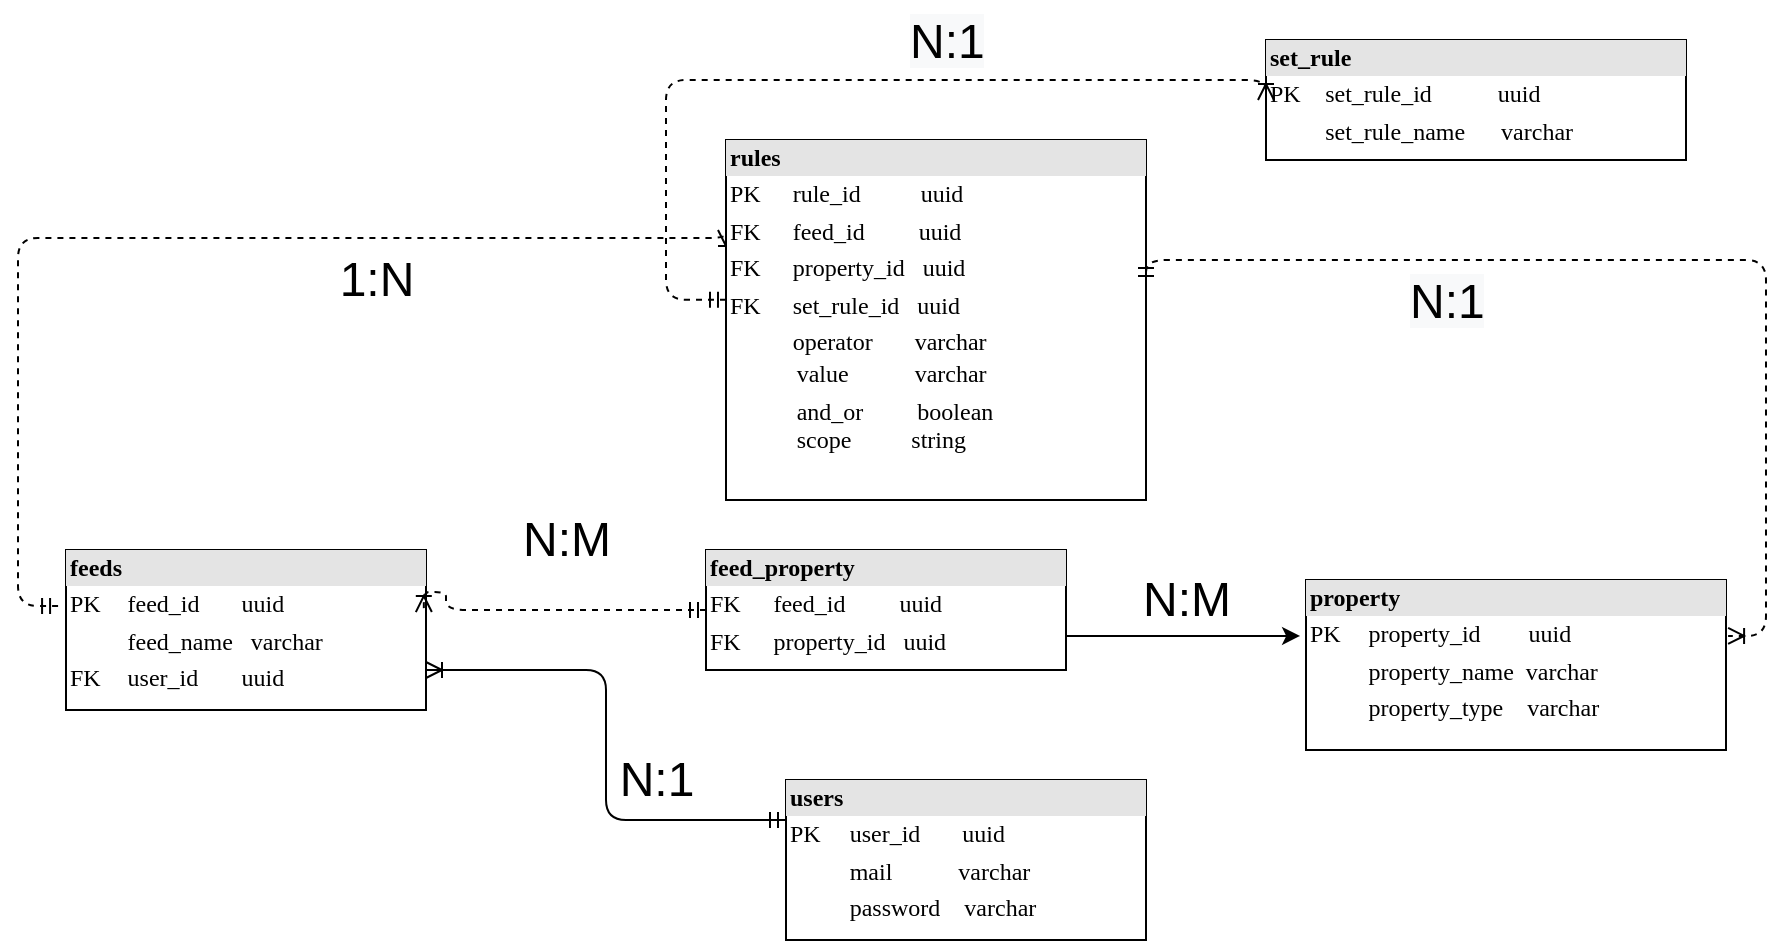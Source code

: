 <mxfile version="13.9.9" type="device"><diagram name="Page-1" id="2ca16b54-16f6-2749-3443-fa8db7711227"><mxGraphModel dx="1017" dy="585" grid="1" gridSize="10" guides="1" tooltips="1" connect="1" arrows="1" fold="1" page="1" pageScale="1" pageWidth="1100" pageHeight="850" background="none" math="0" shadow="0"><root><mxCell id="0"/><mxCell id="1" parent="0"/><mxCell id="2ed32ef02a7f4228-18" style="edgeStyle=orthogonalEdgeStyle;html=1;entryX=0;entryY=0.25;dashed=1;labelBackgroundColor=none;startArrow=ERmandOne;endArrow=ERoneToMany;fontFamily=Verdana;fontSize=12;align=left;entryDx=0;entryDy=0;exitX=-0.022;exitY=0.35;exitDx=0;exitDy=0;exitPerimeter=0;" parent="1" source="2ed32ef02a7f4228-4" target="2ed32ef02a7f4228-7" edge="1"><mxGeometry relative="1" as="geometry"><mxPoint x="440" y="190" as="sourcePoint"/><Array as="points"><mxPoint x="136" y="269"/><mxPoint x="490" y="269"/></Array></mxGeometry></mxCell><mxCell id="2ed32ef02a7f4228-16" style="edgeStyle=orthogonalEdgeStyle;html=1;labelBackgroundColor=none;startArrow=ERmandOne;endArrow=ERoneToMany;fontFamily=Verdana;fontSize=12;align=left;entryX=1;entryY=0.75;entryDx=0;entryDy=0;exitX=0;exitY=0.25;exitDx=0;exitDy=0;" parent="1" source="2ed32ef02a7f4228-3" target="2ed32ef02a7f4228-4" edge="1"><mxGeometry relative="1" as="geometry"/></mxCell><mxCell id="2ed32ef02a7f4228-3" value="&lt;div style=&quot;box-sizing: border-box ; width: 100% ; background: #e4e4e4 ; padding: 2px&quot;&gt;&lt;b&gt;users&lt;/b&gt;&lt;/div&gt;&lt;table style=&quot;width: 100% ; font-size: 1em&quot; cellpadding=&quot;2&quot; cellspacing=&quot;0&quot;&gt;&lt;tbody&gt;&lt;tr&gt;&lt;td&gt;PK&lt;/td&gt;&lt;td&gt;user_id&amp;nbsp; &amp;nbsp; &amp;nbsp; &amp;nbsp;uuid&lt;/td&gt;&lt;/tr&gt;&lt;tr&gt;&lt;td&gt;&lt;br&gt;&lt;/td&gt;&lt;td&gt;mail&amp;nbsp; &amp;nbsp; &amp;nbsp; &amp;nbsp; &amp;nbsp; &amp;nbsp;varchar&lt;/td&gt;&lt;/tr&gt;&lt;tr&gt;&lt;td&gt;&lt;/td&gt;&lt;td&gt;password&amp;nbsp; &amp;nbsp; varchar&lt;/td&gt;&lt;/tr&gt;&lt;tr&gt;&lt;td&gt;&lt;br&gt;&lt;/td&gt;&lt;td&gt;&lt;br&gt;&lt;/td&gt;&lt;/tr&gt;&lt;/tbody&gt;&lt;/table&gt;" style="verticalAlign=top;align=left;overflow=fill;html=1;rounded=0;shadow=0;comic=0;labelBackgroundColor=none;strokeWidth=1;fontFamily=Verdana;fontSize=12" parent="1" vertex="1"><mxGeometry x="520" y="540" width="180" height="80" as="geometry"/></mxCell><mxCell id="2ed32ef02a7f4228-4" value="&lt;div style=&quot;box-sizing: border-box ; width: 100% ; background: #e4e4e4 ; padding: 2px&quot;&gt;&lt;b&gt;feeds&lt;/b&gt;&lt;/div&gt;&lt;table style=&quot;width: 100% ; font-size: 1em&quot; cellpadding=&quot;2&quot; cellspacing=&quot;0&quot;&gt;&lt;tbody&gt;&lt;tr&gt;&lt;td&gt;PK&lt;/td&gt;&lt;td&gt;feed_id&lt;span style=&quot;white-space: pre&quot;&gt;&#9;&lt;/span&gt;&amp;nbsp; &amp;nbsp;uuid&lt;/td&gt;&lt;/tr&gt;&lt;tr&gt;&lt;td&gt;&lt;br&gt;&lt;/td&gt;&lt;td&gt;feed_name&amp;nbsp; &amp;nbsp;varchar&lt;/td&gt;&lt;/tr&gt;&lt;tr&gt;&lt;td&gt;FK&lt;/td&gt;&lt;td&gt;user_id&lt;span style=&quot;white-space: pre&quot;&gt;&#9;&lt;/span&gt;&amp;nbsp; &amp;nbsp;uuid&lt;/td&gt;&lt;/tr&gt;&lt;tr&gt;&lt;td&gt;&lt;br&gt;&lt;/td&gt;&lt;td&gt;&lt;br&gt;&lt;/td&gt;&lt;/tr&gt;&lt;/tbody&gt;&lt;/table&gt;" style="verticalAlign=top;align=left;overflow=fill;html=1;rounded=0;shadow=0;comic=0;labelBackgroundColor=none;strokeWidth=1;fontFamily=Verdana;fontSize=12" parent="1" vertex="1"><mxGeometry x="160" y="425" width="180" height="80" as="geometry"/></mxCell><mxCell id="2ed32ef02a7f4228-7" value="&lt;div style=&quot;box-sizing: border-box ; width: 100% ; background: #e4e4e4 ; padding: 2px&quot;&gt;&lt;b&gt;rules&lt;/b&gt;&lt;/div&gt;&lt;table style=&quot;width: 100% ; font-size: 1em&quot; cellpadding=&quot;2&quot; cellspacing=&quot;0&quot;&gt;&lt;tbody&gt;&lt;tr&gt;&lt;td&gt;PK&amp;nbsp; &amp;nbsp;&amp;nbsp;&lt;/td&gt;&lt;td&gt;rule_id&amp;nbsp; &amp;nbsp; &amp;nbsp; &amp;nbsp; &amp;nbsp; uuid&lt;/td&gt;&lt;/tr&gt;&lt;tr&gt;&lt;td&gt;FK&lt;/td&gt;&lt;td&gt;feed_id&lt;span&gt;&#9;&lt;/span&gt;&amp;nbsp; &amp;nbsp; &amp;nbsp; &amp;nbsp; uuid&lt;/td&gt;&lt;/tr&gt;&lt;tr&gt;&lt;td&gt;FK&lt;/td&gt;&lt;td&gt;property_id&amp;nbsp; &amp;nbsp;uuid&lt;/td&gt;&lt;/tr&gt;&lt;tr&gt;&lt;td&gt;FK&lt;/td&gt;&lt;td&gt;set_rule_id&amp;nbsp; &amp;nbsp;uuid&lt;br&gt;&lt;/td&gt;&lt;/tr&gt;&lt;tr&gt;&lt;td&gt;&lt;br&gt;&lt;/td&gt;&lt;td&gt;operator&amp;nbsp; &amp;nbsp; &amp;nbsp; &amp;nbsp;varchar&lt;br&gt;&lt;table style=&quot;font-size: 1em ; width: 180px&quot; cellpadding=&quot;2&quot; cellspacing=&quot;0&quot;&gt;&lt;tbody&gt;&lt;tr&gt;&lt;td&gt;value&amp;nbsp; &amp;nbsp; &amp;nbsp; &amp;nbsp; &amp;nbsp; &amp;nbsp;varchar&lt;br&gt;&lt;/td&gt;&lt;/tr&gt;&lt;tr&gt;&lt;td&gt;and_or&amp;nbsp; &amp;nbsp; &amp;nbsp; &amp;nbsp; &amp;nbsp;boolean&lt;br&gt;scope&amp;nbsp; &amp;nbsp; &amp;nbsp; &amp;nbsp; &amp;nbsp; string&lt;br&gt;&lt;br&gt;&lt;/td&gt;&lt;td&gt;&lt;br&gt;&lt;/td&gt;&lt;/tr&gt;&lt;/tbody&gt;&lt;/table&gt;&lt;/td&gt;&lt;/tr&gt;&lt;/tbody&gt;&lt;/table&gt;" style="verticalAlign=top;align=left;overflow=fill;html=1;rounded=0;shadow=0;comic=0;labelBackgroundColor=none;strokeWidth=1;fontFamily=Verdana;fontSize=12" parent="1" vertex="1"><mxGeometry x="490" y="220" width="210" height="180" as="geometry"/></mxCell><mxCell id="_PqeXHFn4aPkVUvVbuHQ-2" style="edgeStyle=orthogonalEdgeStyle;rounded=0;orthogonalLoop=1;jettySize=auto;html=1;exitX=1;exitY=0.75;exitDx=0;exitDy=0;entryX=-0.014;entryY=0.329;entryDx=0;entryDy=0;entryPerimeter=0;" parent="1" source="2ed32ef02a7f4228-8" target="2ed32ef02a7f4228-9" edge="1"><mxGeometry relative="1" as="geometry"><Array as="points"><mxPoint x="660" y="468"/></Array></mxGeometry></mxCell><mxCell id="2ed32ef02a7f4228-8" value="&lt;div style=&quot;box-sizing: border-box ; width: 100% ; background: #e4e4e4 ; padding: 2px&quot;&gt;&lt;b&gt;feed_property&lt;/b&gt;&lt;/div&gt;&lt;table style=&quot;width: 100% ; font-size: 1em&quot; cellpadding=&quot;2&quot; cellspacing=&quot;0&quot;&gt;&lt;tbody&gt;&lt;tr&gt;&lt;td&gt;FK&lt;br&gt;&lt;/td&gt;&lt;td&gt;feed_id&amp;nbsp; &amp;nbsp; &amp;nbsp; &amp;nbsp; &amp;nbsp;uuid&lt;/td&gt;&lt;/tr&gt;&lt;tr&gt;&lt;td&gt;FK&lt;/td&gt;&lt;td&gt;property_id&amp;nbsp; &amp;nbsp;uuid&lt;/td&gt;&lt;/tr&gt;&lt;tr&gt;&lt;td&gt;&lt;/td&gt;&lt;td&gt;&lt;br&gt;&lt;/td&gt;&lt;/tr&gt;&lt;tr&gt;&lt;td&gt;&lt;/td&gt;&lt;td&gt;&lt;br&gt;&lt;/td&gt;&lt;/tr&gt;&lt;/tbody&gt;&lt;/table&gt;" style="verticalAlign=top;align=left;overflow=fill;html=1;rounded=0;shadow=0;comic=0;labelBackgroundColor=none;strokeWidth=1;fontFamily=Verdana;fontSize=12" parent="1" vertex="1"><mxGeometry x="480" y="425" width="180" height="60" as="geometry"/></mxCell><mxCell id="2ed32ef02a7f4228-9" value="&lt;div style=&quot;box-sizing:border-box;width:100%;background:#e4e4e4;padding:2px;&quot;&gt;&lt;b&gt;property&lt;/b&gt;&lt;/div&gt;&lt;table style=&quot;width:100%;font-size:1em;&quot; cellpadding=&quot;2&quot; cellspacing=&quot;0&quot;&gt;&lt;tbody&gt;&lt;tr&gt;&lt;td&gt;PK&lt;/td&gt;&lt;td&gt;property_id&amp;nbsp; &amp;nbsp; &amp;nbsp; &amp;nbsp; uuid&lt;/td&gt;&lt;/tr&gt;&lt;tr&gt;&lt;td&gt;&lt;br&gt;&lt;/td&gt;&lt;td&gt;property_name&amp;nbsp; varchar&lt;/td&gt;&lt;/tr&gt;&lt;tr&gt;&lt;td&gt;&lt;/td&gt;&lt;td&gt;property_type&amp;nbsp; &amp;nbsp; varchar&lt;/td&gt;&lt;/tr&gt;&lt;/tbody&gt;&lt;/table&gt;" style="verticalAlign=top;align=left;overflow=fill;html=1;rounded=0;shadow=0;comic=0;labelBackgroundColor=none;strokeWidth=1;fontFamily=Verdana;fontSize=12" parent="1" vertex="1"><mxGeometry x="780" y="440" width="210" height="85" as="geometry"/></mxCell><mxCell id="2ed32ef02a7f4228-21" style="edgeStyle=orthogonalEdgeStyle;html=1;entryX=1.005;entryY=0.329;dashed=1;labelBackgroundColor=none;startArrow=ERmandOne;endArrow=ERoneToMany;fontFamily=Verdana;fontSize=12;align=left;exitX=1;exitY=0.4;exitDx=0;exitDy=0;exitPerimeter=0;entryDx=0;entryDy=0;entryPerimeter=0;" parent="1" source="2ed32ef02a7f4228-7" target="2ed32ef02a7f4228-9" edge="1"><mxGeometry relative="1" as="geometry"><mxPoint x="960" y="360" as="sourcePoint"/><Array as="points"><mxPoint x="1010" y="280"/><mxPoint x="1010" y="468"/></Array></mxGeometry></mxCell><mxCell id="_PqeXHFn4aPkVUvVbuHQ-1" style="edgeStyle=orthogonalEdgeStyle;html=1;exitX=0;exitY=0.5;dashed=1;labelBackgroundColor=none;startArrow=ERmandOne;endArrow=ERoneToMany;fontFamily=Verdana;fontSize=12;align=left;entryX=0.994;entryY=0.388;entryDx=0;entryDy=0;entryPerimeter=0;exitDx=0;exitDy=0;" parent="1" source="2ed32ef02a7f4228-8" target="2ed32ef02a7f4228-4" edge="1"><mxGeometry relative="1" as="geometry"><mxPoint x="470" y="440" as="sourcePoint"/><mxPoint x="300" y="460" as="targetPoint"/><Array as="points"><mxPoint x="350" y="455"/><mxPoint x="350" y="446"/></Array></mxGeometry></mxCell><mxCell id="pPkX5QR2uV3t5ndwBylw-1" value="&lt;font style=&quot;font-size: 24px&quot;&gt;N:1&lt;/font&gt;" style="text;html=1;align=center;verticalAlign=middle;resizable=0;points=[];autosize=1;" parent="1" vertex="1"><mxGeometry x="430" y="530" width="50" height="20" as="geometry"/></mxCell><mxCell id="pPkX5QR2uV3t5ndwBylw-2" value="&lt;font style=&quot;font-size: 24px&quot;&gt;N:M&lt;/font&gt;" style="text;html=1;align=center;verticalAlign=middle;resizable=0;points=[];autosize=1;" parent="1" vertex="1"><mxGeometry x="690" y="440" width="60" height="20" as="geometry"/></mxCell><mxCell id="pPkX5QR2uV3t5ndwBylw-3" value="&lt;font style=&quot;font-size: 24px&quot;&gt;N:M&lt;/font&gt;" style="text;html=1;align=center;verticalAlign=middle;resizable=0;points=[];autosize=1;" parent="1" vertex="1"><mxGeometry x="380" y="410" width="60" height="20" as="geometry"/></mxCell><mxCell id="pPkX5QR2uV3t5ndwBylw-4" value="&lt;span style=&quot;color: rgb(0 , 0 , 0) ; font-family: &amp;#34;helvetica&amp;#34; ; font-size: 24px ; font-style: normal ; font-weight: 400 ; letter-spacing: normal ; text-align: center ; text-indent: 0px ; text-transform: none ; word-spacing: 0px ; background-color: rgb(248 , 249 , 250) ; display: inline ; float: none&quot;&gt;N:1&lt;/span&gt;" style="text;whiteSpace=wrap;html=1;" parent="1" vertex="1"><mxGeometry x="830" y="280" width="60" height="30" as="geometry"/></mxCell><mxCell id="pPkX5QR2uV3t5ndwBylw-6" value="&lt;font style=&quot;font-size: 24px&quot;&gt;1:N&lt;/font&gt;" style="text;html=1;align=center;verticalAlign=middle;resizable=0;points=[];autosize=1;" parent="1" vertex="1"><mxGeometry x="290" y="280" width="50" height="20" as="geometry"/></mxCell><mxCell id="pPkX5QR2uV3t5ndwBylw-8" value="&lt;div style=&quot;box-sizing: border-box ; width: 100% ; background: #e4e4e4 ; padding: 2px&quot;&gt;&lt;b&gt;set_rule&lt;/b&gt;&lt;/div&gt;&lt;table style=&quot;width: 100% ; font-size: 1em&quot; cellpadding=&quot;2&quot; cellspacing=&quot;0&quot;&gt;&lt;tbody&gt;&lt;tr&gt;&lt;td&gt;PK&lt;/td&gt;&lt;td&gt;set_rule_id&amp;nbsp; &amp;nbsp; &amp;nbsp; &amp;nbsp; &amp;nbsp; &amp;nbsp;uuid&lt;/td&gt;&lt;/tr&gt;&lt;tr&gt;&lt;td&gt;&lt;br&gt;&lt;/td&gt;&lt;td&gt;set_rule_name&amp;nbsp; &amp;nbsp; &amp;nbsp; varchar&lt;/td&gt;&lt;/tr&gt;&lt;tr&gt;&lt;td&gt;&lt;/td&gt;&lt;td&gt;&lt;/td&gt;&lt;/tr&gt;&lt;/tbody&gt;&lt;/table&gt;" style="verticalAlign=top;align=left;overflow=fill;html=1;rounded=0;shadow=0;comic=0;labelBackgroundColor=none;strokeWidth=1;fontFamily=Verdana;fontSize=12" parent="1" vertex="1"><mxGeometry x="760" y="170" width="210" height="60" as="geometry"/></mxCell><mxCell id="pPkX5QR2uV3t5ndwBylw-9" style="edgeStyle=orthogonalEdgeStyle;html=1;entryX=0;entryY=0.5;dashed=1;labelBackgroundColor=none;startArrow=ERmandOne;endArrow=ERoneToMany;fontFamily=Verdana;fontSize=12;align=left;exitX=0;exitY=0.444;exitDx=0;exitDy=0;exitPerimeter=0;entryDx=0;entryDy=0;" parent="1" source="2ed32ef02a7f4228-7" target="pPkX5QR2uV3t5ndwBylw-8" edge="1"><mxGeometry relative="1" as="geometry"><mxPoint x="460" y="32" as="sourcePoint"/><mxPoint x="751.05" y="207.965" as="targetPoint"/><Array as="points"><mxPoint x="460" y="300"/><mxPoint x="460" y="190"/></Array></mxGeometry></mxCell><mxCell id="pPkX5QR2uV3t5ndwBylw-10" value="&lt;span style=&quot;color: rgb(0 , 0 , 0) ; font-family: &amp;#34;helvetica&amp;#34; ; font-size: 24px ; font-style: normal ; font-weight: 400 ; letter-spacing: normal ; text-align: center ; text-indent: 0px ; text-transform: none ; word-spacing: 0px ; background-color: rgb(248 , 249 , 250) ; display: inline ; float: none&quot;&gt;N:1&lt;/span&gt;" style="text;whiteSpace=wrap;html=1;" parent="1" vertex="1"><mxGeometry x="580" y="150" width="60" height="30" as="geometry"/></mxCell></root></mxGraphModel></diagram></mxfile>